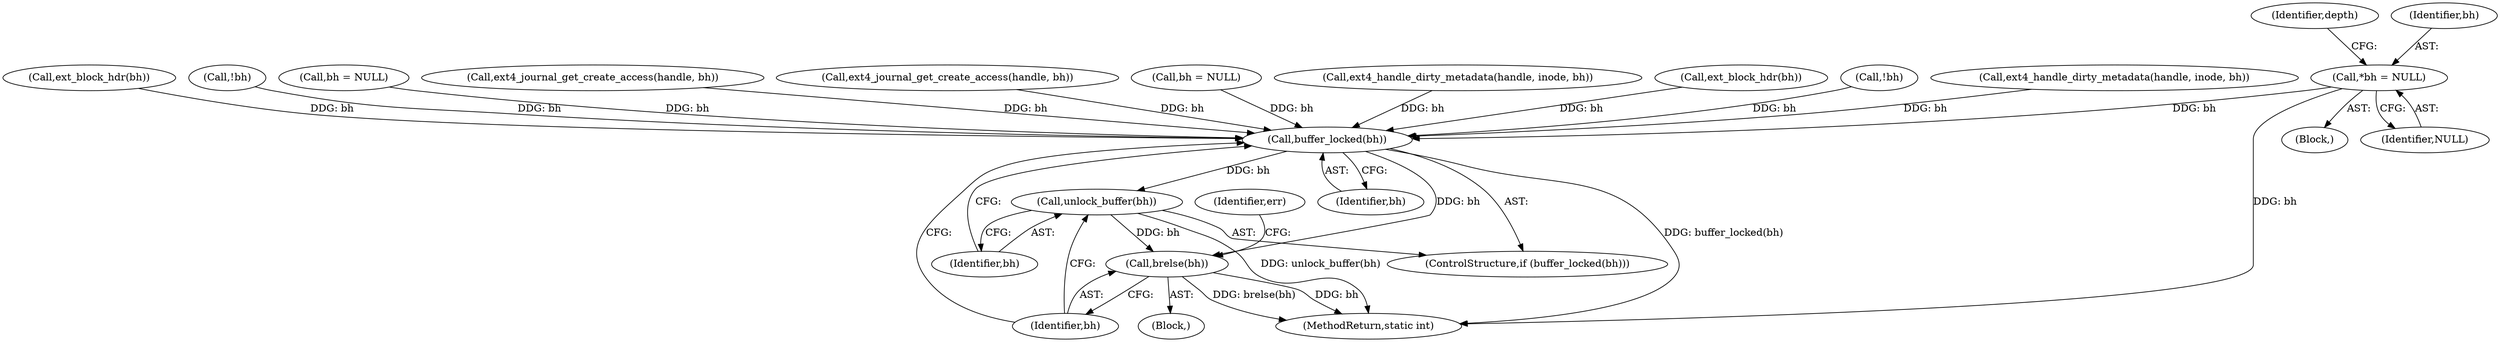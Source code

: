 digraph "0_linux_592acbf16821288ecdc4192c47e3774a4c48bb64_0@pointer" {
"1000130" [label="(Call,*bh = NULL)"];
"1000827" [label="(Call,buffer_locked(bh))"];
"1000829" [label="(Call,unlock_buffer(bh))"];
"1000831" [label="(Call,brelse(bh))"];
"1000317" [label="(Call,ext4_journal_get_create_access(handle, bh))"];
"1000479" [label="(Call,bh = NULL)"];
"1000828" [label="(Identifier,bh)"];
"1000128" [label="(Block,)"];
"1000761" [label="(Call,ext4_handle_dirty_metadata(handle, inode, bh))"];
"1000130" [label="(Call,*bh = NULL)"];
"1000325" [label="(Call,ext_block_hdr(bh))"];
"1000305" [label="(Call,!bh)"];
"1000825" [label="(Block,)"];
"1000470" [label="(Call,ext4_handle_dirty_metadata(handle, inode, bh))"];
"1000830" [label="(Identifier,bh)"];
"1000135" [label="(Identifier,depth)"];
"1000132" [label="(Identifier,NULL)"];
"1000834" [label="(Identifier,err)"];
"1000865" [label="(MethodReturn,static int)"];
"1000131" [label="(Identifier,bh)"];
"1000826" [label="(ControlStructure,if (buffer_locked(bh)))"];
"1000592" [label="(Call,ext_block_hdr(bh))"];
"1000832" [label="(Identifier,bh)"];
"1000572" [label="(Call,!bh)"];
"1000770" [label="(Call,bh = NULL)"];
"1000827" [label="(Call,buffer_locked(bh))"];
"1000829" [label="(Call,unlock_buffer(bh))"];
"1000584" [label="(Call,ext4_journal_get_create_access(handle, bh))"];
"1000831" [label="(Call,brelse(bh))"];
"1000130" -> "1000128"  [label="AST: "];
"1000130" -> "1000132"  [label="CFG: "];
"1000131" -> "1000130"  [label="AST: "];
"1000132" -> "1000130"  [label="AST: "];
"1000135" -> "1000130"  [label="CFG: "];
"1000130" -> "1000865"  [label="DDG: bh"];
"1000130" -> "1000827"  [label="DDG: bh"];
"1000827" -> "1000826"  [label="AST: "];
"1000827" -> "1000828"  [label="CFG: "];
"1000828" -> "1000827"  [label="AST: "];
"1000830" -> "1000827"  [label="CFG: "];
"1000832" -> "1000827"  [label="CFG: "];
"1000827" -> "1000865"  [label="DDG: buffer_locked(bh)"];
"1000325" -> "1000827"  [label="DDG: bh"];
"1000317" -> "1000827"  [label="DDG: bh"];
"1000584" -> "1000827"  [label="DDG: bh"];
"1000305" -> "1000827"  [label="DDG: bh"];
"1000479" -> "1000827"  [label="DDG: bh"];
"1000470" -> "1000827"  [label="DDG: bh"];
"1000761" -> "1000827"  [label="DDG: bh"];
"1000572" -> "1000827"  [label="DDG: bh"];
"1000592" -> "1000827"  [label="DDG: bh"];
"1000770" -> "1000827"  [label="DDG: bh"];
"1000827" -> "1000829"  [label="DDG: bh"];
"1000827" -> "1000831"  [label="DDG: bh"];
"1000829" -> "1000826"  [label="AST: "];
"1000829" -> "1000830"  [label="CFG: "];
"1000830" -> "1000829"  [label="AST: "];
"1000832" -> "1000829"  [label="CFG: "];
"1000829" -> "1000865"  [label="DDG: unlock_buffer(bh)"];
"1000829" -> "1000831"  [label="DDG: bh"];
"1000831" -> "1000825"  [label="AST: "];
"1000831" -> "1000832"  [label="CFG: "];
"1000832" -> "1000831"  [label="AST: "];
"1000834" -> "1000831"  [label="CFG: "];
"1000831" -> "1000865"  [label="DDG: bh"];
"1000831" -> "1000865"  [label="DDG: brelse(bh)"];
}
